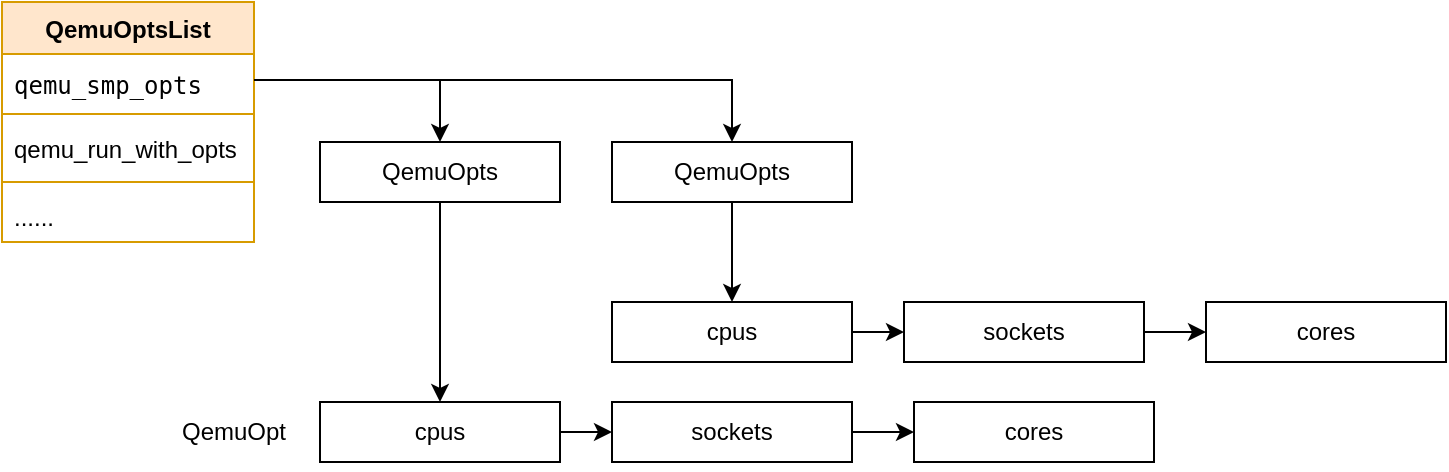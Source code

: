 <mxfile version="@DRAWIO-VERSION@">
  <diagram name="第 1 页" id="3guYDRt2MkH7xApeLLtq">
    <mxGraphModel dx="1195" dy="694" grid="1" gridSize="10" guides="1" tooltips="1" connect="1" arrows="1" fold="1" page="1" pageScale="1" pageWidth="827" pageHeight="1169" math="0" shadow="0">
      <root>
        <mxCell id="0" />
        <mxCell id="1" parent="0" />
        <mxCell id="xElyiZ3A5zHu-sUOMOua-17" style="edgeStyle=orthogonalEdgeStyle;rounded=0;orthogonalLoop=1;jettySize=auto;html=1;entryX=0.5;entryY=0;entryDx=0;entryDy=0;" edge="1" parent="1" source="xElyiZ3A5zHu-sUOMOua-2" target="xElyiZ3A5zHu-sUOMOua-4">
          <mxGeometry relative="1" as="geometry" />
        </mxCell>
        <mxCell id="xElyiZ3A5zHu-sUOMOua-2" value="&lt;p class=&quot;indent--2&quot; id=&quot;20241030153403-l1a3y3i&quot;&gt;QemuOpts&lt;/p&gt;" style="html=1;whiteSpace=wrap;" vertex="1" parent="1">
          <mxGeometry x="219" y="90" width="120" height="30" as="geometry" />
        </mxCell>
        <mxCell id="xElyiZ3A5zHu-sUOMOua-23" style="edgeStyle=orthogonalEdgeStyle;rounded=0;orthogonalLoop=1;jettySize=auto;html=1;entryX=0.5;entryY=0;entryDx=0;entryDy=0;" edge="1" parent="1" source="xElyiZ3A5zHu-sUOMOua-3" target="xElyiZ3A5zHu-sUOMOua-19">
          <mxGeometry relative="1" as="geometry" />
        </mxCell>
        <mxCell id="xElyiZ3A5zHu-sUOMOua-3" value="&lt;p class=&quot;indent--2&quot; id=&quot;20241030153403-l1a3y3i&quot;&gt;QemuOpts&lt;/p&gt;" style="html=1;whiteSpace=wrap;" vertex="1" parent="1">
          <mxGeometry x="365" y="90" width="120" height="30" as="geometry" />
        </mxCell>
        <mxCell id="xElyiZ3A5zHu-sUOMOua-13" style="edgeStyle=orthogonalEdgeStyle;rounded=0;orthogonalLoop=1;jettySize=auto;html=1;entryX=0;entryY=0.5;entryDx=0;entryDy=0;" edge="1" parent="1" source="xElyiZ3A5zHu-sUOMOua-4" target="xElyiZ3A5zHu-sUOMOua-11">
          <mxGeometry relative="1" as="geometry" />
        </mxCell>
        <mxCell id="xElyiZ3A5zHu-sUOMOua-4" value="&lt;p class=&quot;indent--2&quot; id=&quot;20241030153403-l1a3y3i&quot;&gt;cpus&lt;/p&gt;" style="html=1;whiteSpace=wrap;" vertex="1" parent="1">
          <mxGeometry x="219" y="220" width="120" height="30" as="geometry" />
        </mxCell>
        <mxCell id="xElyiZ3A5zHu-sUOMOua-5" value="QemuOptsList" style="swimlane;fontStyle=1;align=center;verticalAlign=top;childLayout=stackLayout;horizontal=1;startSize=26;horizontalStack=0;resizeParent=1;resizeParentMax=0;resizeLast=0;collapsible=1;marginBottom=0;whiteSpace=wrap;html=1;fillColor=#ffe6cc;strokeColor=#d79b00;" vertex="1" parent="1">
          <mxGeometry x="60" y="20" width="126" height="120" as="geometry" />
        </mxCell>
        <mxCell id="xElyiZ3A5zHu-sUOMOua-6" value="&lt;div style=&quot;background-color: rgb(255, 255, 255); line-height: 19px;&quot;&gt;&lt;font face=&quot;Droid Sans Mono, monospace, monospace&quot;&gt;qemu_smp_opts&lt;/font&gt;&lt;br&gt;&lt;/div&gt;" style="text;strokeColor=none;fillColor=none;align=left;verticalAlign=top;spacingLeft=4;spacingRight=4;overflow=hidden;rotatable=0;points=[[0,0.5],[1,0.5]];portConstraint=eastwest;whiteSpace=wrap;html=1;" vertex="1" parent="xElyiZ3A5zHu-sUOMOua-5">
          <mxGeometry y="26" width="126" height="26" as="geometry" />
        </mxCell>
        <mxCell id="xElyiZ3A5zHu-sUOMOua-7" value="" style="line;strokeWidth=1;fillColor=none;align=left;verticalAlign=middle;spacingTop=-1;spacingLeft=3;spacingRight=3;rotatable=0;labelPosition=right;points=[];portConstraint=eastwest;strokeColor=inherit;" vertex="1" parent="xElyiZ3A5zHu-sUOMOua-5">
          <mxGeometry y="52" width="126" height="8" as="geometry" />
        </mxCell>
        <mxCell id="xElyiZ3A5zHu-sUOMOua-8" value="qemu_run_with_opts" style="text;strokeColor=none;fillColor=none;align=left;verticalAlign=top;spacingLeft=4;spacingRight=4;overflow=hidden;rotatable=0;points=[[0,0.5],[1,0.5]];portConstraint=eastwest;whiteSpace=wrap;html=1;" vertex="1" parent="xElyiZ3A5zHu-sUOMOua-5">
          <mxGeometry y="60" width="126" height="26" as="geometry" />
        </mxCell>
        <mxCell id="xElyiZ3A5zHu-sUOMOua-25" style="line;strokeWidth=1;fillColor=none;align=left;verticalAlign=middle;spacingTop=-1;spacingLeft=3;spacingRight=3;rotatable=0;labelPosition=right;points=[];portConstraint=eastwest;strokeColor=inherit;" vertex="1" parent="xElyiZ3A5zHu-sUOMOua-5">
          <mxGeometry y="86" width="126" height="8" as="geometry" />
        </mxCell>
        <mxCell id="xElyiZ3A5zHu-sUOMOua-24" value="......" style="text;strokeColor=none;fillColor=none;align=left;verticalAlign=top;spacingLeft=4;spacingRight=4;overflow=hidden;rotatable=0;points=[[0,0.5],[1,0.5]];portConstraint=eastwest;whiteSpace=wrap;html=1;" vertex="1" parent="xElyiZ3A5zHu-sUOMOua-5">
          <mxGeometry y="94" width="126" height="26" as="geometry" />
        </mxCell>
        <mxCell id="xElyiZ3A5zHu-sUOMOua-9" style="edgeStyle=orthogonalEdgeStyle;rounded=0;orthogonalLoop=1;jettySize=auto;html=1;" edge="1" parent="1" source="xElyiZ3A5zHu-sUOMOua-6" target="xElyiZ3A5zHu-sUOMOua-2">
          <mxGeometry relative="1" as="geometry" />
        </mxCell>
        <mxCell id="xElyiZ3A5zHu-sUOMOua-10" style="edgeStyle=orthogonalEdgeStyle;rounded=0;orthogonalLoop=1;jettySize=auto;html=1;entryX=0.5;entryY=0;entryDx=0;entryDy=0;" edge="1" parent="1" source="xElyiZ3A5zHu-sUOMOua-6" target="xElyiZ3A5zHu-sUOMOua-3">
          <mxGeometry relative="1" as="geometry" />
        </mxCell>
        <mxCell id="xElyiZ3A5zHu-sUOMOua-14" style="edgeStyle=orthogonalEdgeStyle;rounded=0;orthogonalLoop=1;jettySize=auto;html=1;entryX=0;entryY=0.5;entryDx=0;entryDy=0;" edge="1" parent="1" source="xElyiZ3A5zHu-sUOMOua-11" target="xElyiZ3A5zHu-sUOMOua-12">
          <mxGeometry relative="1" as="geometry" />
        </mxCell>
        <mxCell id="xElyiZ3A5zHu-sUOMOua-11" value="&lt;p class=&quot;indent--2&quot; id=&quot;20241030153403-l1a3y3i&quot;&gt;sockets&lt;/p&gt;" style="html=1;whiteSpace=wrap;" vertex="1" parent="1">
          <mxGeometry x="365" y="220" width="120" height="30" as="geometry" />
        </mxCell>
        <mxCell id="xElyiZ3A5zHu-sUOMOua-12" value="&lt;p class=&quot;indent--2&quot; id=&quot;20241030153403-l1a3y3i&quot;&gt;cores&lt;/p&gt;" style="html=1;whiteSpace=wrap;" vertex="1" parent="1">
          <mxGeometry x="516" y="220" width="120" height="30" as="geometry" />
        </mxCell>
        <mxCell id="xElyiZ3A5zHu-sUOMOua-16" value="QemuOpt" style="text;html=1;strokeColor=none;fillColor=none;align=center;verticalAlign=middle;whiteSpace=wrap;rounded=0;" vertex="1" parent="1">
          <mxGeometry x="146" y="220" width="60" height="30" as="geometry" />
        </mxCell>
        <mxCell id="xElyiZ3A5zHu-sUOMOua-18" style="edgeStyle=orthogonalEdgeStyle;rounded=0;orthogonalLoop=1;jettySize=auto;html=1;entryX=0;entryY=0.5;entryDx=0;entryDy=0;" edge="1" parent="1" source="xElyiZ3A5zHu-sUOMOua-19" target="xElyiZ3A5zHu-sUOMOua-21">
          <mxGeometry relative="1" as="geometry" />
        </mxCell>
        <mxCell id="xElyiZ3A5zHu-sUOMOua-19" value="&lt;p class=&quot;indent--2&quot; id=&quot;20241030153403-l1a3y3i&quot;&gt;cpus&lt;/p&gt;" style="html=1;whiteSpace=wrap;" vertex="1" parent="1">
          <mxGeometry x="365" y="170" width="120" height="30" as="geometry" />
        </mxCell>
        <mxCell id="xElyiZ3A5zHu-sUOMOua-20" style="edgeStyle=orthogonalEdgeStyle;rounded=0;orthogonalLoop=1;jettySize=auto;html=1;entryX=0;entryY=0.5;entryDx=0;entryDy=0;" edge="1" parent="1" source="xElyiZ3A5zHu-sUOMOua-21" target="xElyiZ3A5zHu-sUOMOua-22">
          <mxGeometry relative="1" as="geometry" />
        </mxCell>
        <mxCell id="xElyiZ3A5zHu-sUOMOua-21" value="&lt;p class=&quot;indent--2&quot; id=&quot;20241030153403-l1a3y3i&quot;&gt;sockets&lt;/p&gt;" style="html=1;whiteSpace=wrap;" vertex="1" parent="1">
          <mxGeometry x="511" y="170" width="120" height="30" as="geometry" />
        </mxCell>
        <mxCell id="xElyiZ3A5zHu-sUOMOua-22" value="&lt;p class=&quot;indent--2&quot; id=&quot;20241030153403-l1a3y3i&quot;&gt;cores&lt;/p&gt;" style="html=1;whiteSpace=wrap;" vertex="1" parent="1">
          <mxGeometry x="662" y="170" width="120" height="30" as="geometry" />
        </mxCell>
      </root>
    </mxGraphModel>
  </diagram>
</mxfile>

